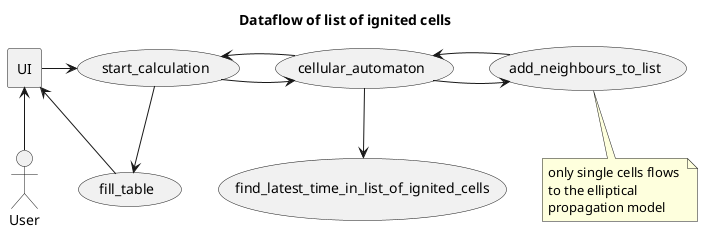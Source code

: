@startuml
'skinparam handwritten false
actor User
rectangle UI
usecase start_calculation
usecase cellular_automaton
usecase find_latest_time_in_list_of_ignited_cells
usecase fill_table
usecase add_neighbours_to_list

Title Dataflow of list of ignited cells

User -up-> UI
UI -right-> start_calculation
start_calculation -right-> cellular_automaton
cellular_automaton --> find_latest_time_in_list_of_ignited_cells
cellular_automaton -right-> add_neighbours_to_list
'note
note bottom 
only single cells flows 
to the elliptical 
propagation model
end note
add_neighbours_to_list -left-> cellular_automaton
cellular_automaton -left-> start_calculation
start_calculation --> fill_table
fill_table -left-> UI
@enduml